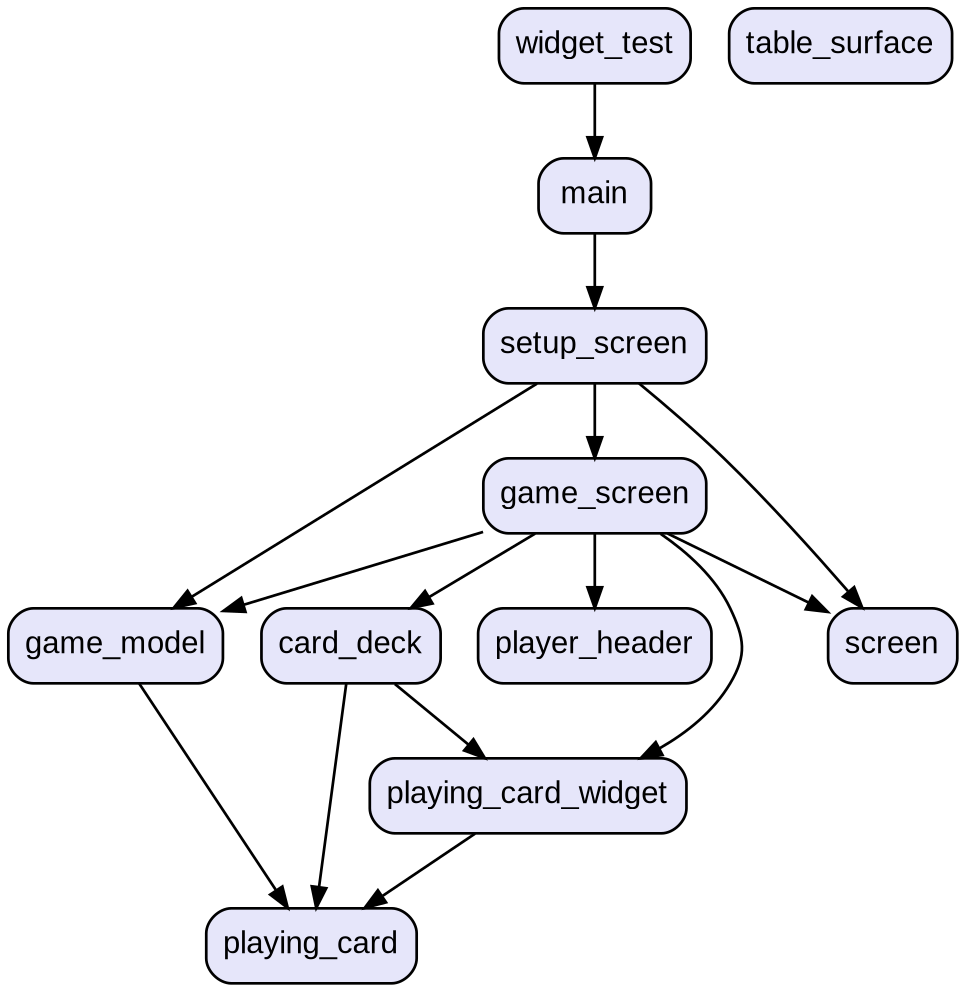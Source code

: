 digraph "" {
  graph [style=rounded fontname="Arial Black" fontsize=13 penwidth=2.6];
  node [shape=rect style="filled,rounded" fontname=Arial fontsize=15 fillcolor=Lavender penwidth=1.3];
  edge [penwidth=1.3];
  "/lib/game_model.dart" [label="game_model"];
  "/lib/main.dart" [label="main"];
  "/lib/screens/game_screen.dart" [label="game_screen"];
  "/lib/screens/setup_screen.dart" [label="setup_screen"];
  "/lib/widgets/card_deck.dart" [label="card_deck"];
  "/lib/widgets/player_header.dart" [label="player_header"];
  "/lib/widgets/playing_card.dart" [label="playing_card"];
  "/lib/widgets/playing_card_widget.dart" [label="playing_card_widget"];
  "/lib/widgets/screen.dart" [label="screen"];
  "/lib/widgets/table_surface.dart" [label="table_surface"];
  "/test/widget_test.dart" [label="widget_test"];
  "/lib/game_model.dart" -> "/lib/widgets/playing_card.dart";
  "/lib/main.dart" -> "/lib/screens/setup_screen.dart";
  "/lib/screens/game_screen.dart" -> "/lib/widgets/card_deck.dart";
  "/lib/screens/game_screen.dart" -> "/lib/widgets/player_header.dart";
  "/lib/screens/game_screen.dart" -> "/lib/widgets/playing_card_widget.dart";
  "/lib/screens/game_screen.dart" -> "/lib/widgets/screen.dart";
  "/lib/screens/game_screen.dart" -> "/lib/game_model.dart";
  "/lib/screens/setup_screen.dart" -> "/lib/game_model.dart";
  "/lib/screens/setup_screen.dart" -> "/lib/screens/game_screen.dart";
  "/lib/screens/setup_screen.dart" -> "/lib/widgets/screen.dart";
  "/lib/widgets/card_deck.dart" -> "/lib/widgets/playing_card.dart";
  "/lib/widgets/card_deck.dart" -> "/lib/widgets/playing_card_widget.dart";
  "/lib/widgets/playing_card_widget.dart" -> "/lib/widgets/playing_card.dart";
  "/test/widget_test.dart" -> "/lib/main.dart";
}
